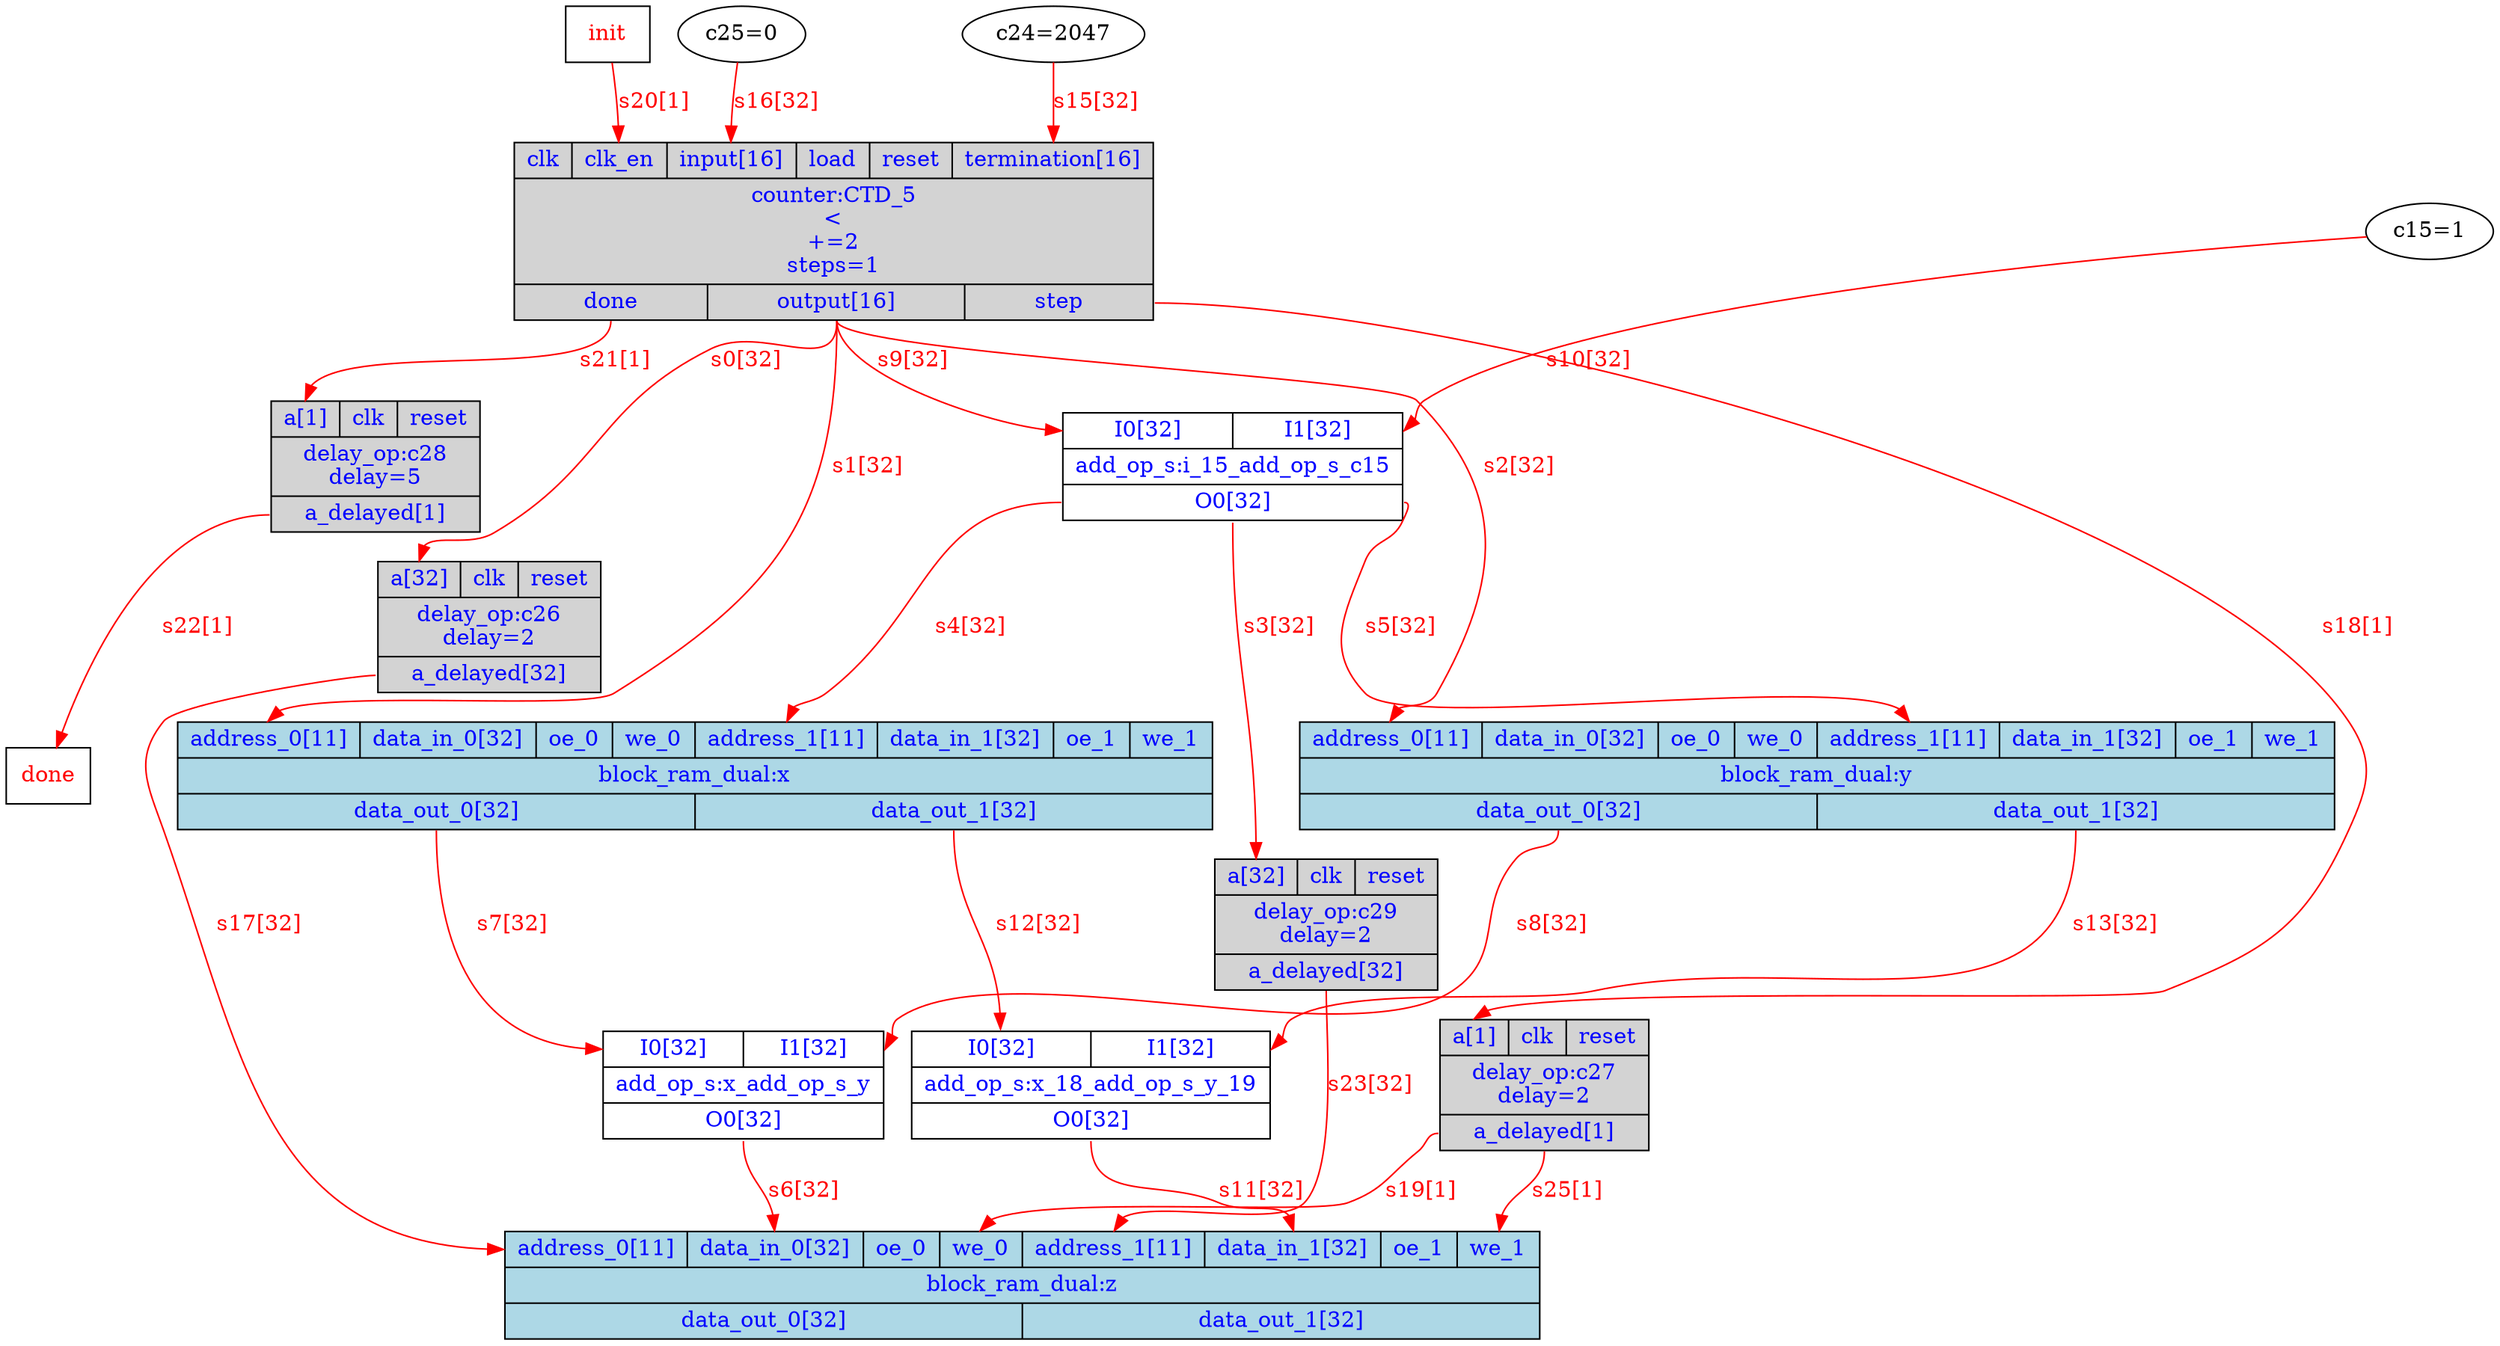 digraph diagram {
// Components (Nodes) 
"CTD_5" [shape=record, fontcolor=blue, style="filled", fillcolor="lightgray", label="{{<clk>clk|<clk_en>clk_en|<input>input[16]|<load>load|<reset>reset|<termination>termination[16]}|counter:CTD_5\n\<\n+=2\nsteps=1|{<done>done|<output>output[16]|<step>step}}"]; 
"x_add_op_s_y" [shape=record, fontcolor=blue, label="{{<I0>I0[32]|<I1>I1[32]}|add_op_s:x_add_op_s_y|{<O0>O0[32]}}"]; 
"i_15_add_op_s_c15" [shape=record, fontcolor=blue, label="{{<I0>I0[32]|<I1>I1[32]}|add_op_s:i_15_add_op_s_c15|{<O0>O0[32]}}"]; 
"c15" [fontcolor=b label="c15=1"]"x_18_add_op_s_y_19" [shape=record, fontcolor=blue, label="{{<I0>I0[32]|<I1>I1[32]}|add_op_s:x_18_add_op_s_y_19|{<O0>O0[32]}}"]; 
"init" [shape=msquare fontcolor=red label="init"]"done" [shape=msquare fontcolor=red label="done"]"c24" [fontcolor=b label="c24=2047"]"c25" [fontcolor=b label="c25=0"]"c26" [shape=record, fontcolor=blue, style="filled", fillcolor="lightgray", label="{{<a>a[32]|<clk>clk|<reset>reset}|delay_op:c26\ndelay=2|{<a_delayed>a_delayed[32]}}"]; 
"c27" [shape=record, fontcolor=blue, style="filled", fillcolor="lightgray", label="{{<a>a[1]|<clk>clk|<reset>reset}|delay_op:c27\ndelay=2|{<a_delayed>a_delayed[1]}}"]; 
"c28" [shape=record, fontcolor=blue, style="filled", fillcolor="lightgray", label="{{<a>a[1]|<clk>clk|<reset>reset}|delay_op:c28\ndelay=5|{<a_delayed>a_delayed[1]}}"]; 
"c29" [shape=record, fontcolor=blue, style="filled", fillcolor="lightgray", label="{{<a>a[32]|<clk>clk|<reset>reset}|delay_op:c29\ndelay=2|{<a_delayed>a_delayed[32]}}"]; 
"z" [shape=record, fontcolor=blue, style="filled", fillcolor="lightblue", label="{{<address_0>address_0[11]|<data_in_0>data_in_0[32]|<oe_0>oe_0|<we_0>we_0|<address_1>address_1[11]|<data_in_1>data_in_1[32]|<oe_1>oe_1|<we_1>we_1}|block_ram_dual:z|{<data_out_0>data_out_0[32]|<data_out_1>data_out_1[32]}}"]; 
"x" [shape=record, fontcolor=blue, style="filled", fillcolor="lightblue", label="{{<address_0>address_0[11]|<data_in_0>data_in_0[32]|<oe_0>oe_0|<we_0>we_0|<address_1>address_1[11]|<data_in_1>data_in_1[32]|<oe_1>oe_1|<we_1>we_1}|block_ram_dual:x|{<data_out_0>data_out_0[32]|<data_out_1>data_out_1[32]}}"]; 
"y" [shape=record, fontcolor=blue, style="filled", fillcolor="lightblue", label="{{<address_0>address_0[11]|<data_in_0>data_in_0[32]|<oe_0>oe_0|<we_0>we_0|<address_1>address_1[11]|<data_in_1>data_in_1[32]|<oe_1>oe_1|<we_1>we_1}|block_ram_dual:y|{<data_out_0>data_out_0[32]|<data_out_1>data_out_1[32]}}"]; 
// Signals (Edges) 
"CTD_5":output -> "c26":a[label="s0[32]" color=red fontcolor=red]; 
"CTD_5":output -> "x":address_0[label="s1[32]" color=red fontcolor=red]; 
"CTD_5":output -> "y":address_0[label="s2[32]" color=red fontcolor=red]; 
"i_15_add_op_s_c15":O0 -> "c29":a[label="s3[32]" color=red fontcolor=red]; 
"i_15_add_op_s_c15":O0 -> "x":address_1[label="s4[32]" color=red fontcolor=red]; 
"i_15_add_op_s_c15":O0 -> "y":address_1[label="s5[32]" color=red fontcolor=red]; 
"x_add_op_s_y":O0 -> "z":data_in_0[label="s6[32]" color=red fontcolor=red]; 
"x":data_out_0 -> "x_add_op_s_y":I0[label="s7[32]" color=red fontcolor=red]; 
"y":data_out_0 -> "x_add_op_s_y":I1[label="s8[32]" color=red fontcolor=red]; 
"CTD_5":output -> "i_15_add_op_s_c15":I0[label="s9[32]" color=red fontcolor=red]; 
"c15":out -> "i_15_add_op_s_c15":I1[label="s10[32]" color=red fontcolor=red]; 
"x_18_add_op_s_y_19":O0 -> "z":data_in_1[label="s11[32]" color=red fontcolor=red]; 
"x":data_out_1 -> "x_18_add_op_s_y_19":I0[label="s12[32]" color=red fontcolor=red]; 
"y":data_out_1 -> "x_18_add_op_s_y_19":I1[label="s13[32]" color=red fontcolor=red]; 
"c24":out -> "CTD_5":termination[label="s15[32]" color=red fontcolor=red]; 
"c25":out -> "CTD_5":input[label="s16[32]" color=red fontcolor=red]; 
"c26":a_delayed -> "z":address_0[label="s17[32]" color=red fontcolor=red]; 
"CTD_5":step -> "c27":a[label="s18[1]" color=red fontcolor=red]; 
"c27":a_delayed -> "z":we_0[label="s19[1]" color=red fontcolor=red]; 
"init":out -> "CTD_5":clk_en[label="s20[1]" color=red fontcolor=red]; 
"CTD_5":done -> "c28":a[label="s21[1]" color=red fontcolor=red]; 
"c28":a_delayed -> "done":in[label="s22[1]" color=red fontcolor=red]; 
"c29":a_delayed -> "z":address_1[label="s23[32]" color=red fontcolor=red]; 
"c27":a_delayed -> "z":we_1[label="s25[1]" color=red fontcolor=red]; 
}
